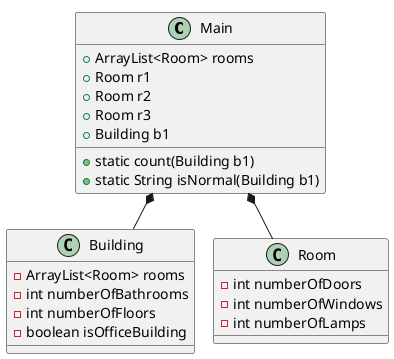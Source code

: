@startuml
!pragma layout smetana

Main *-- Building
Main *-- Room
Main : + ArrayList<Room> rooms
Main : + Room r1
Main : + Room r2
Main : + Room r3
Main : + Building b1
Main : + static count(Building b1)
Main : + static String isNormal(Building b1)

Building : - ArrayList<Room> rooms
Building : - int numberOfBathrooms
Building : - int numberOfFloors
Building : - boolean isOfficeBuilding

Room : - int numberOfDoors
Room : - int numberOfWindows
Room : - int numberOfLamps
@enduml
